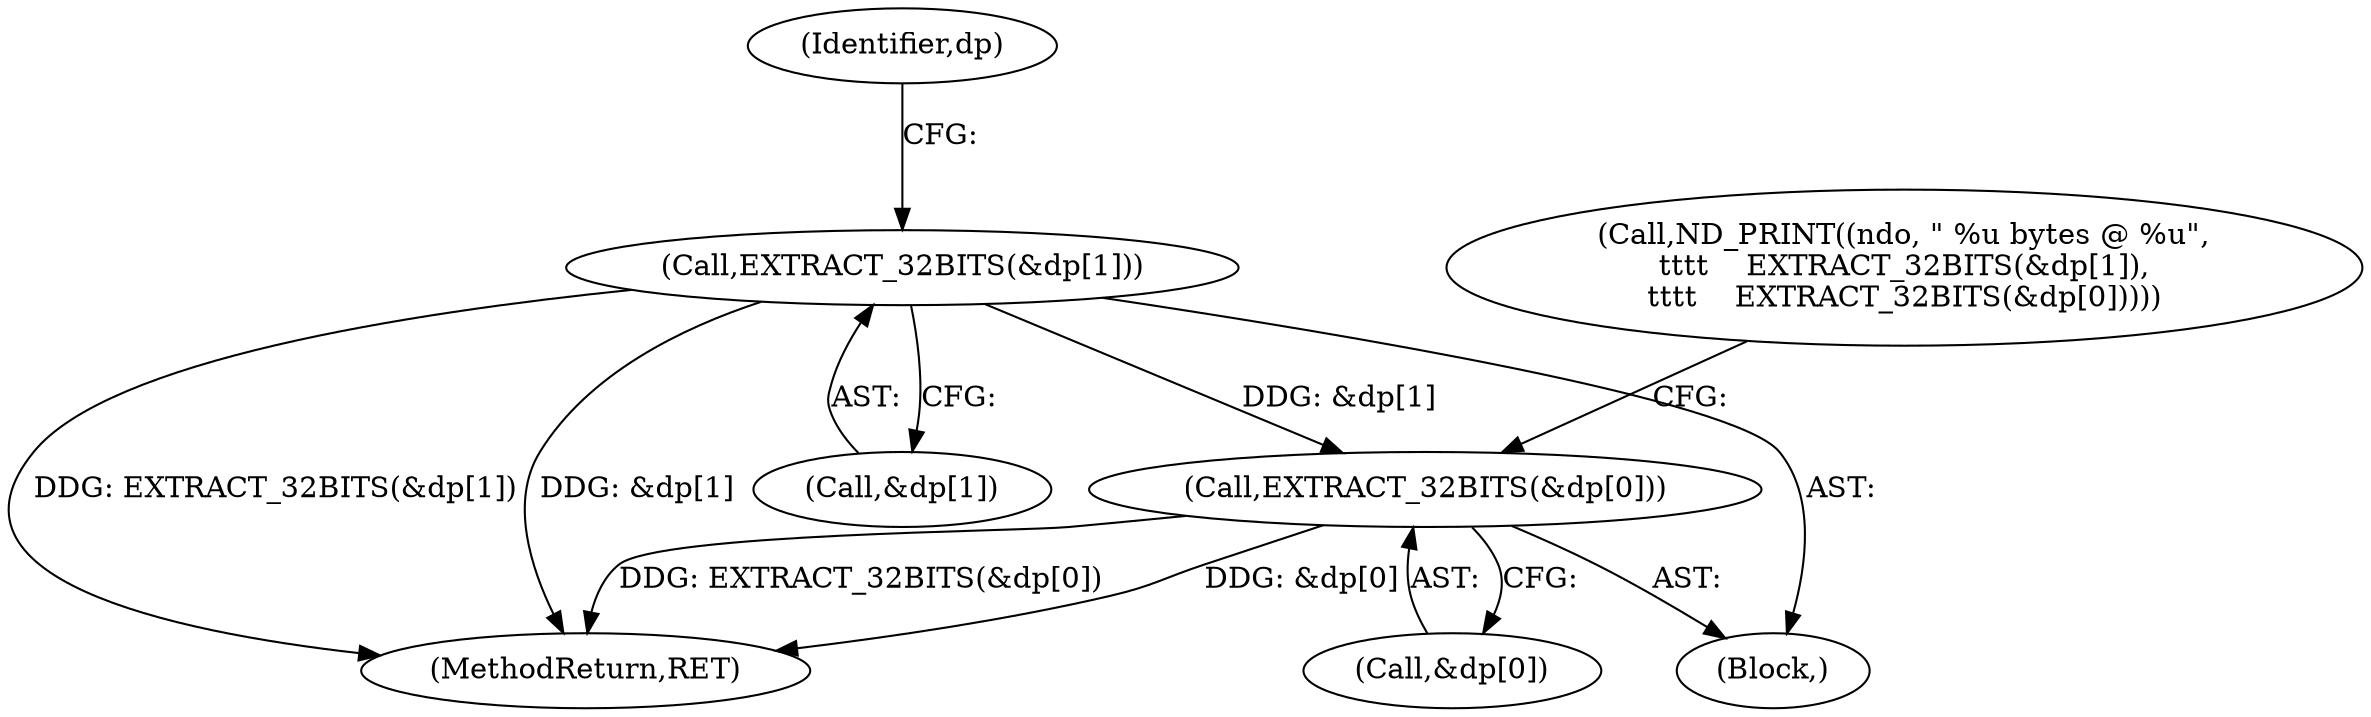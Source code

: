 digraph "0_tcpdump_19d25dd8781620cd41bf178a5e2e27fc1cf242d0_0@array" {
"1000415" [label="(Call,EXTRACT_32BITS(&dp[0]))"];
"1000410" [label="(Call,EXTRACT_32BITS(&dp[1]))"];
"1000418" [label="(Identifier,dp)"];
"1000886" [label="(MethodReturn,RET)"];
"1000410" [label="(Call,EXTRACT_32BITS(&dp[1]))"];
"1000411" [label="(Call,&dp[1])"];
"1000409" [label="(Block,)"];
"1000404" [label="(Call,ND_PRINT((ndo, \" %u bytes @ %u\",\n\t\t\t\t    EXTRACT_32BITS(&dp[1]),\n\t\t\t\t    EXTRACT_32BITS(&dp[0]))))"];
"1000415" [label="(Call,EXTRACT_32BITS(&dp[0]))"];
"1000416" [label="(Call,&dp[0])"];
"1000415" -> "1000409"  [label="AST: "];
"1000415" -> "1000416"  [label="CFG: "];
"1000416" -> "1000415"  [label="AST: "];
"1000404" -> "1000415"  [label="CFG: "];
"1000415" -> "1000886"  [label="DDG: &dp[0]"];
"1000415" -> "1000886"  [label="DDG: EXTRACT_32BITS(&dp[0])"];
"1000410" -> "1000415"  [label="DDG: &dp[1]"];
"1000410" -> "1000409"  [label="AST: "];
"1000410" -> "1000411"  [label="CFG: "];
"1000411" -> "1000410"  [label="AST: "];
"1000418" -> "1000410"  [label="CFG: "];
"1000410" -> "1000886"  [label="DDG: &dp[1]"];
"1000410" -> "1000886"  [label="DDG: EXTRACT_32BITS(&dp[1])"];
}
